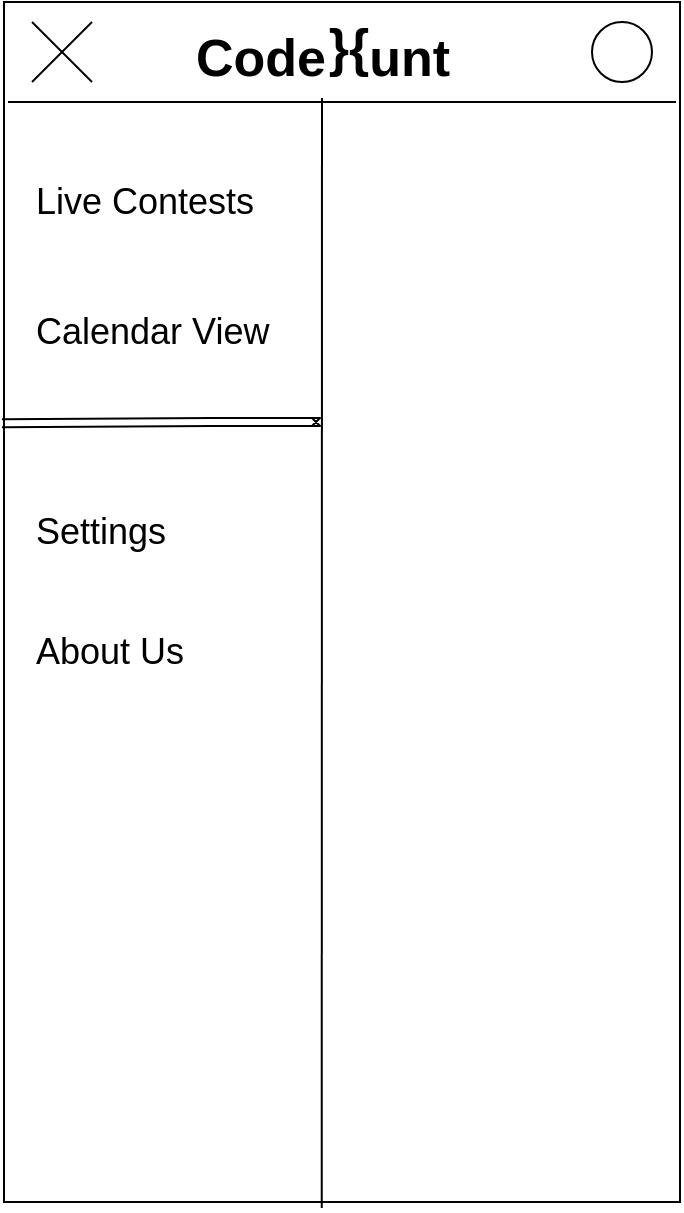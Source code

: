 <mxfile>
    <diagram id="BzH5ta5MdIzHh1sGLEX9" name="Page-1">
        <mxGraphModel dx="1324" dy="980" grid="1" gridSize="10" guides="1" tooltips="1" connect="1" arrows="1" fold="1" page="1" pageScale="1" pageWidth="850" pageHeight="1100" math="0" shadow="0">
            <root>
                <mxCell id="0"/>
                <mxCell id="1" parent="0"/>
                <mxCell id="2" value="" style="rounded=0;whiteSpace=wrap;html=1;" vertex="1" parent="1">
                    <mxGeometry x="116" y="70" width="338" height="600" as="geometry"/>
                </mxCell>
                <mxCell id="3" value="" style="endArrow=none;html=1;rounded=0;" edge="1" parent="1">
                    <mxGeometry width="50" height="50" relative="1" as="geometry">
                        <mxPoint x="452" y="120" as="sourcePoint"/>
                        <mxPoint x="118" y="120" as="targetPoint"/>
                    </mxGeometry>
                </mxCell>
                <mxCell id="4" value="Code&amp;nbsp; &amp;nbsp;unt" style="text;html=1;align=center;verticalAlign=middle;resizable=0;points=[];autosize=1;strokeColor=none;fillColor=none;fontSize=26;fontStyle=1" vertex="1" parent="1">
                    <mxGeometry x="205" y="78" width="140" height="40" as="geometry"/>
                </mxCell>
                <mxCell id="5" value="" style="ellipse;whiteSpace=wrap;html=1;aspect=fixed;fontSize=22;" vertex="1" parent="1">
                    <mxGeometry x="410" y="80" width="30" height="30" as="geometry"/>
                </mxCell>
                <mxCell id="6" value="}{" style="text;html=1;align=center;verticalAlign=middle;resizable=0;points=[];autosize=1;strokeColor=none;fillColor=none;fontSize=26;fontStyle=1" vertex="1" parent="1">
                    <mxGeometry x="267.66" y="73" width="40" height="40" as="geometry"/>
                </mxCell>
                <mxCell id="8" value="&lt;font style=&quot;font-size: 18px&quot;&gt;Live Contests&lt;/font&gt;&lt;span style=&quot;color: rgba(0 , 0 , 0 , 0) ; font-family: monospace ; font-size: 0px&quot;&gt;%3CmxGraphModel%3E%3Croot%3E%3CmxCell%20id%3D%220%22%2F%3E%3CmxCell%20id%3D%221%22%20parent%3D%220%22%2F%3E%3CmxCell%20id%3D%222%22%20value%3D%22%22%20style%3D%22endArrow%3Dnone%3Bhtml%3D1%3Brounded%3D0%3BfontFamily%3DHelvetica%3BfontSize%3D10%3BexitX%3D0%3BexitY%3D1%3BexitDx%3D0%3BexitDy%3D0%3BentryX%3D1%3BentryY%3D0%3BentryDx%3D0%3BentryDy%3D0%3B%22%20edge%3D%221%22%20parent%3D%221%22%3E%3CmxGeometry%20width%3D%2250%22%20height%3D%2250%22%20relative%3D%221%22%20as%3D%22geometry%22%3E%3CmxPoint%20x%3D%22157.5%22%20y%3D%22289%22%20as%3D%22sourcePoint%22%2F%3E%3CmxPoint%20x%3D%22226.5%22%20y%3D%22220%22%20as%3D%22targetPoint%22%2F%3E%3C%2FmxGeometry%3E%3C%2FmxCell%3E%3CmxCell%20id%3D%223%22%20value%3D%22%22%20style%3D%22endArrow%3Dnone%3Bhtml%3D1%3Brounded%3D0%3BfontFamily%3DHelvetica%3BfontSize%3D10%3BexitX%3D0%3BexitY%3D0%3BexitDx%3D0%3BexitDy%3D0%3BentryX%3D1%3BentryY%3D1%3BentryDx%3D0%3BentryDy%3D0%3B%22%20edge%3D%221%22%20parent%3D%221%22%3E%3CmxGeometry%20width%3D%2250%22%20height%3D%2250%22%20relative%3D%221%22%20as%3D%22geometry%22%3E%3CmxPoint%20x%3D%22157.5%22%20y%3D%22220%22%20as%3D%22sourcePoint%22%2F%3E%3CmxPoint%20x%3D%22226.5%22%20y%3D%22289%22%20as%3D%22targetPoint%22%2F%3E%3CArray%20as%3D%22points%22%3E%3CmxPoint%20x%3D%22158%22%20y%3D%22220%22%2F%3E%3C%2FArray%3E%3C%2FmxGeometry%3E%3C%2FmxCell%3E%3C%2Froot%3E%3C%2FmxGraphModel%3E&lt;/span&gt;" style="text;html=1;strokeColor=none;fillColor=none;align=left;verticalAlign=middle;whiteSpace=wrap;rounded=0;" vertex="1" parent="1">
                    <mxGeometry x="130" y="160" width="130" height="20" as="geometry"/>
                </mxCell>
                <mxCell id="37" value="" style="group" vertex="1" connectable="0" parent="1">
                    <mxGeometry x="130" y="80" width="30" height="30" as="geometry"/>
                </mxCell>
                <mxCell id="34" value="" style="endArrow=none;html=1;rounded=0;fontFamily=Helvetica;fontSize=10;exitX=0;exitY=1;exitDx=0;exitDy=0;entryX=1;entryY=0;entryDx=0;entryDy=0;" edge="1" parent="37">
                    <mxGeometry width="50" height="50" relative="1" as="geometry">
                        <mxPoint y="30" as="sourcePoint"/>
                        <mxPoint x="30" as="targetPoint"/>
                    </mxGeometry>
                </mxCell>
                <mxCell id="35" value="" style="endArrow=none;html=1;rounded=0;fontFamily=Helvetica;fontSize=10;exitX=0;exitY=0;exitDx=0;exitDy=0;entryX=1;entryY=1;entryDx=0;entryDy=0;" edge="1" parent="37">
                    <mxGeometry width="50" height="50" relative="1" as="geometry">
                        <mxPoint as="sourcePoint"/>
                        <mxPoint x="30" y="30" as="targetPoint"/>
                        <Array as="points">
                            <mxPoint x="0.217"/>
                        </Array>
                    </mxGeometry>
                </mxCell>
                <mxCell id="54" value="" style="edgeStyle=none;shape=link;html=1;fontSize=16;exitX=-0.003;exitY=0.351;exitDx=0;exitDy=0;exitPerimeter=0;" edge="1" parent="1" source="2">
                    <mxGeometry relative="1" as="geometry">
                        <mxPoint x="120" y="280" as="sourcePoint"/>
                        <mxPoint x="270" y="280" as="targetPoint"/>
                        <Array as="points">
                            <mxPoint x="220" y="280"/>
                            <mxPoint x="270" y="280"/>
                            <mxPoint x="274" y="280"/>
                            <mxPoint x="284" y="280"/>
                        </Array>
                    </mxGeometry>
                </mxCell>
                <mxCell id="38" value="&lt;span style=&quot;font-size: 18px&quot;&gt;Calendar View&lt;/span&gt;" style="text;html=1;strokeColor=none;fillColor=none;align=left;verticalAlign=middle;whiteSpace=wrap;rounded=0;" vertex="1" parent="1">
                    <mxGeometry x="130" y="220" width="154" height="30" as="geometry"/>
                </mxCell>
                <mxCell id="39" value="&lt;span style=&quot;font-size: 18px&quot;&gt;Settings&lt;/span&gt;" style="text;html=1;strokeColor=none;fillColor=none;align=left;verticalAlign=middle;whiteSpace=wrap;rounded=0;" vertex="1" parent="1">
                    <mxGeometry x="130" y="320" width="154" height="30" as="geometry"/>
                </mxCell>
                <mxCell id="40" value="&lt;span style=&quot;font-size: 18px&quot;&gt;About Us&lt;/span&gt;" style="text;html=1;strokeColor=none;fillColor=none;align=left;verticalAlign=middle;whiteSpace=wrap;rounded=0;" vertex="1" parent="1">
                    <mxGeometry x="130" y="380" width="154" height="30" as="geometry"/>
                </mxCell>
                <mxCell id="51" value="" style="endArrow=none;html=1;rounded=0;entryX=0.47;entryY=1.005;entryDx=0;entryDy=0;entryPerimeter=0;" edge="1" parent="1" source="4" target="2">
                    <mxGeometry width="50" height="50" relative="1" as="geometry">
                        <mxPoint x="274.29" y="150" as="sourcePoint"/>
                        <mxPoint x="274.29" y="310" as="targetPoint"/>
                    </mxGeometry>
                </mxCell>
            </root>
        </mxGraphModel>
    </diagram>
</mxfile>